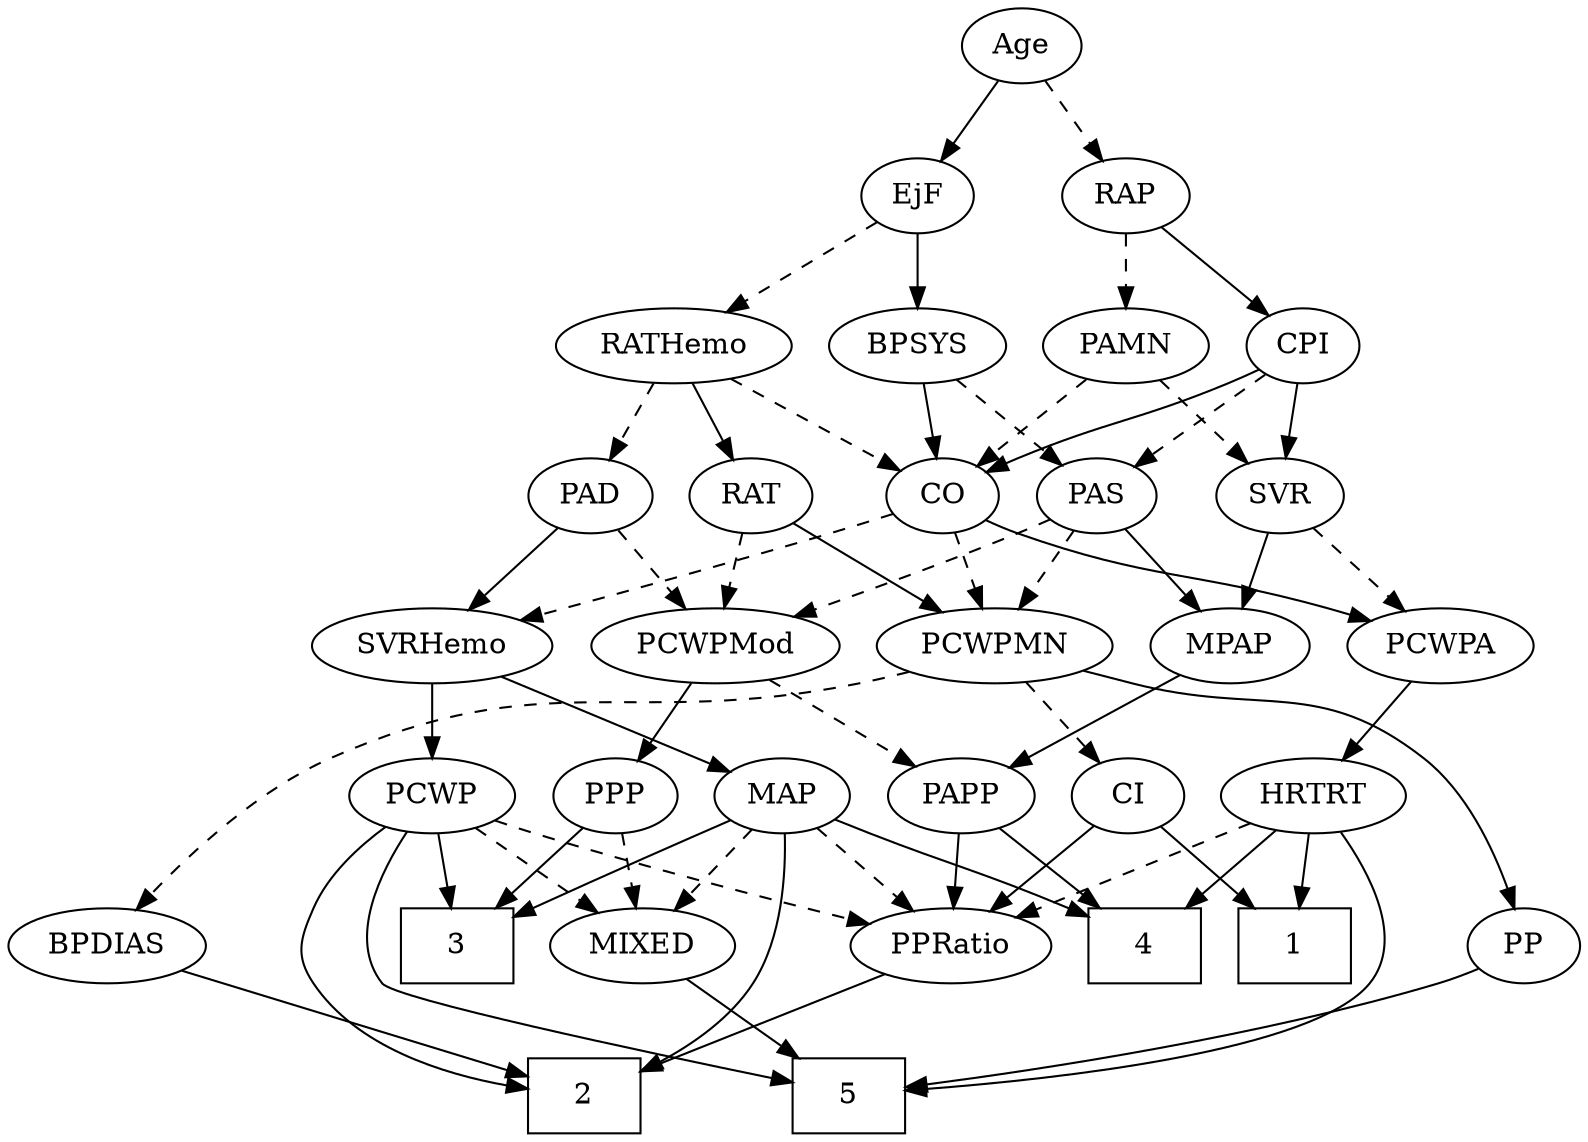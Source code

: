 strict digraph {
	graph [bb="0,0,720.25,540"];
	node [label="\N"];
	1	[height=0.5,
		pos="583.25,90",
		shape=box,
		width=0.75];
	2	[height=0.5,
		pos="261.25,18",
		shape=box,
		width=0.75];
	3	[height=0.5,
		pos="205.25,90",
		shape=box,
		width=0.75];
	4	[height=0.5,
		pos="511.25,90",
		shape=box,
		width=0.75];
	5	[height=0.5,
		pos="386.25,18",
		shape=box,
		width=0.75];
	Age	[height=0.5,
		pos="458.25,522",
		width=0.75];
	EjF	[height=0.5,
		pos="417.25,450",
		width=0.75];
	Age -> EjF	[pos="e,426.7,467.15 448.74,504.76 443.72,496.19 437.45,485.49 431.83,475.9",
		style=solid];
	RAP	[height=0.5,
		pos="500.25,450",
		width=0.77632];
	Age -> RAP	[pos="e,490.46,467.31 467.78,505.12 472.91,496.56 479.37,485.8 485.17,476.13",
		style=dashed];
	BPSYS	[height=0.5,
		pos="417.25,378",
		width=1.0471];
	EjF -> BPSYS	[pos="e,417.25,396.1 417.25,431.7 417.25,423.98 417.25,414.71 417.25,406.11",
		style=solid];
	RATHemo	[height=0.5,
		pos="312.25,378",
		width=1.3721];
	EjF -> RATHemo	[pos="e,334.87,394.09 398.47,436.49 383.17,426.28 361.22,411.65 343.3,399.7",
		style=dashed];
	PAMN	[height=0.5,
		pos="581.25,378",
		width=1.011];
	RAP -> PAMN	[pos="e,563.87,394.01 516.25,435.17 527.63,425.34 543.14,411.93 556.15,400.69",
		style=dashed];
	CPI	[height=0.5,
		pos="500.25,378",
		width=0.75];
	RAP -> CPI	[pos="e,500.25,396.1 500.25,431.7 500.25,423.98 500.25,414.71 500.25,406.11",
		style=solid];
	MIXED	[height=0.5,
		pos="290.25,90",
		width=1.1193];
	MIXED -> 5	[pos="e,362.88,36.04 310.61,74.155 323.4,64.828 340.16,52.606 354.65,42.037",
		style=solid];
	MPAP	[height=0.5,
		pos="539.25,234",
		width=0.97491];
	PAPP	[height=0.5,
		pos="432.25,162",
		width=0.88464];
	MPAP -> PAPP	[pos="e,452.35,176.15 518.36,219.34 501.95,208.6 478.92,193.53 460.8,181.68",
		style=solid];
	CO	[height=0.5,
		pos="495.25,306",
		width=0.75];
	BPSYS -> CO	[pos="e,479.68,320.97 434.17,361.81 445.27,351.85 459.93,338.7 472.1,327.77",
		style=solid];
	PAS	[height=0.5,
		pos="423.25,306",
		width=0.75];
	BPSYS -> PAS	[pos="e,421.78,324.1 418.73,359.7 419.39,351.98 420.19,342.71 420.92,334.11",
		style=dashed];
	PAD	[height=0.5,
		pos="255.25,306",
		width=0.79437];
	PCWPMod	[height=0.5,
		pos="316.25,234",
		width=1.4443];
	PAD -> PCWPMod	[pos="e,301.76,251.63 268.48,289.81 276.22,280.93 286.18,269.5 294.99,259.39",
		style=dashed];
	SVRHemo	[height=0.5,
		pos="196.25,234",
		width=1.3902];
	PAD -> SVRHemo	[pos="e,210.26,251.63 242.44,289.81 234.96,280.93 225.33,269.5 216.8,259.39",
		style=solid];
	PCWPA	[height=0.5,
		pos="634.25,234",
		width=1.1555];
	CO -> PCWPA	[pos="e,608.07,248.18 516.06,294.52 537.91,283.51 572.67,266.01 598.85,252.82",
		style=solid];
	PCWPMN	[height=0.5,
		pos="436.25,234",
		width=1.3902];
	CO -> PCWPMN	[pos="e,450.26,251.63 482.44,289.81 474.96,280.93 465.33,269.5 456.8,259.39",
		style=dashed];
	CO -> SVRHemo	[pos="e,233.23,246.3 474.69,294.14 469.73,291.85 464.38,289.63 459.25,288 371.51,260.1 344.94,272.77 255.25,252 251.22,251.07 247.05,250.03 \
242.89,248.93",
		style=dashed];
	PAS -> MPAP	[pos="e,517.39,248.19 442.66,293.28 460.64,282.43 487.67,266.12 508.57,253.51",
		style=solid];
	PAS -> PCWPMod	[pos="e,339.52,250.23 404.61,292.81 389,282.59 366.37,267.79 347.93,255.73",
		style=dashed];
	PAS -> PCWPMN	[pos="e,433.04,252.28 426.39,288.05 427.82,280.35 429.56,271.03 431.16,262.36",
		style=dashed];
	PAMN -> CO	[pos="e,511.71,320.4 563.01,362.15 550.43,351.92 533.57,338.19 519.81,327",
		style=dashed];
	SVR	[height=0.5,
		pos="577.25,306",
		width=0.77632];
	PAMN -> SVR	[pos="e,578.22,324.1 580.26,359.7 579.82,351.98 579.29,342.71 578.8,334.11",
		style=dashed];
	RATHemo -> PAD	[pos="e,267.88,322.51 298.74,360.41 291.43,351.44 282.29,340.21 274.28,330.37",
		style=dashed];
	RATHemo -> CO	[pos="e,474.08,317.41 347.65,365.29 377.66,355.12 421.66,339.61 459.25,324 461.07,323.24 462.93,322.45 464.8,321.62",
		style=dashed];
	RAT	[height=0.5,
		pos="329.25,306",
		width=0.75827];
	RATHemo -> RAT	[pos="e,325.05,324.28 316.36,360.05 318.25,352.26 320.55,342.82 322.67,334.08",
		style=solid];
	CPI -> CO	[pos="e,496.47,324.1 499.01,359.7 498.46,351.98 497.8,342.71 497.18,334.11",
		style=solid];
	CPI -> PAS	[pos="e,438.54,320.91 484.66,362.83 473.63,352.81 458.66,339.19 446.25,327.92",
		style=dashed];
	CPI -> SVR	[pos="e,561.69,321.14 515.83,362.83 526.79,352.87 541.64,339.37 554,328.14",
		style=solid];
	RAT -> PCWPMod	[pos="e,319.45,252.28 326.1,288.05 324.67,280.35 322.94,271.03 321.33,262.36",
		style=dashed];
	RAT -> PCWPMN	[pos="e,412.97,250.23 347.88,292.81 363.49,282.59 386.12,267.79 404.57,255.73",
		style=solid];
	SVR -> MPAP	[pos="e,548.28,251.63 568.43,288.76 563.89,280.4 558.25,270.02 553.15,260.61",
		style=solid];
	SVR -> PCWPA	[pos="e,621.11,251.13 589.61,289.81 596.95,280.8 606.42,269.18 614.74,258.95",
		style=dashed];
	PPP	[height=0.5,
		pos="276.25,162",
		width=0.75];
	PCWPMod -> PPP	[pos="e,285.56,179.31 306.56,216.05 301.78,207.68 295.91,197.4 290.61,188.13",
		style=solid];
	PCWPMod -> PAPP	[pos="e,411.28,175.65 341.13,217.98 359.18,207.09 383.65,192.32 402.69,180.83",
		style=dashed];
	HRTRT	[height=0.5,
		pos="594.25,162",
		width=1.1013];
	PCWPA -> HRTRT	[pos="e,603.94,179.96 624.77,216.41 620.05,208.16 614.25,198.01 608.98,188.78",
		style=solid];
	BPDIAS	[height=0.5,
		pos="42.246,90",
		width=1.1735];
	PCWPMN -> BPDIAS	[pos="e,56.858,107.19 399.6,221.69 392.24,219.63 384.53,217.63 377.25,216 278.41,193.94 244.74,221.24 152.25,180 117.48,164.5 84.495,135.15 \
63.876,114.4",
		style=dashed];
	PP	[height=0.5,
		pos="693.25,90",
		width=0.75];
	PCWPMN -> PP	[pos="e,688.36,107.86 473.63,221.97 480.79,219.93 488.24,217.86 495.25,216 560.67,198.62 589.3,220.9 643.25,180 663.9,164.34 677.28,137.51 \
684.95,117.4",
		style=solid];
	CI	[height=0.5,
		pos="509.25,162",
		width=0.75];
	PCWPMN -> CI	[pos="e,494.39,177.25 453.18,216.76 463.21,207.14 476.04,194.84 486.9,184.43",
		style=dashed];
	MAP	[height=0.5,
		pos="352.25,162",
		width=0.84854];
	SVRHemo -> MAP	[pos="e,328.38,173.71 226.32,219.5 252.94,207.56 291.7,190.17 319.17,177.84",
		style=solid];
	PCWP	[height=0.5,
		pos="196.25,162",
		width=0.97491];
	SVRHemo -> PCWP	[pos="e,196.25,180.1 196.25,215.7 196.25,207.98 196.25,198.71 196.25,190.11",
		style=solid];
	BPDIAS -> 2	[pos="e,234.12,27.671 75.033,78.52 115.05,65.73 182.53,44.16 224.33,30.799",
		style=solid];
	MAP -> 2	[pos="e,288.42,30.387 353.66,143.88 354.39,124.87 353,93.969 339.25,72 329.29,56.109 312.64,43.829 297.26,35.11",
		style=solid];
	MAP -> 3	[pos="e,232.29,103.88 329.28,150.06 305.8,138.88 269,121.36 241.57,108.3",
		style=solid];
	MAP -> 4	[pos="e,484.17,103.92 376.16,150.55 381.14,148.38 386.36,146.11 391.25,144 425.91,129.02 436.71,125.19 474.99,108.04",
		style=solid];
	MAP -> MIXED	[pos="e,304.54,107.13 338.79,145.81 330.73,136.71 320.31,124.95 311.19,114.65",
		style=dashed];
	PPRatio	[height=0.5,
		pos="426.25,90",
		width=1.1013];
	MAP -> PPRatio	[pos="e,409.81,106.55 367.94,146.15 377.94,136.7 391.08,124.26 402.36,113.6",
		style=dashed];
	PP -> 5	[pos="e,413.48,22.621 671.41,79.014 665.29,76.476 658.59,73.926 652.25,72 572.37,47.739 475.55,31.663 423.57,24.07",
		style=solid];
	PPP -> 3	[pos="e,222.7,108.2 261.54,146.5 252.45,137.54 240.56,125.81 230.05,115.45",
		style=solid];
	PPP -> MIXED	[pos="e,286.79,108.28 279.64,144.05 281.18,136.35 283.04,127.03 284.77,118.36",
		style=dashed];
	PPRatio -> 2	[pos="e,288.28,30.467 398.26,77.125 370.55,65.37 327.99,47.313 297.66,34.448",
		style=solid];
	PCWP -> 2	[pos="e,234.04,21.906 173.57,147.93 159.98,138.7 143.9,124.98 136.25,108 129.67,93.414 127.41,85.34 136.25,72 155.63,42.728 194.77,29.577 \
224.12,23.697",
		style=solid];
	PCWP -> 3	[pos="e,203.05,108.1 198.47,143.7 199.46,135.98 200.65,126.71 201.76,118.11",
		style=solid];
	PCWP -> 5	[pos="e,359.22,24.675 183.41,144.93 169.76,125.75 152.29,93.59 169.25,72 174.86,64.845 288.83,39.704 349.3,26.788",
		style=solid];
	PCWP -> MIXED	[pos="e,270.28,105.87 215.27,146.83 228.76,136.79 247.08,123.15 262.24,111.86",
		style=dashed];
	PCWP -> PPRatio	[pos="e,392.36,99.661 223.1,150.18 228.73,148.04 234.66,145.87 240.25,144 288.47,127.85 344.74,112.26 382.66,102.22",
		style=dashed];
	CI -> 1	[pos="e,565.16,108.11 524.22,146.83 533.83,137.75 546.55,125.71 557.73,115.14",
		style=solid];
	CI -> PPRatio	[pos="e,444.34,106.26 492.85,147.17 481.27,137.4 465.51,124.11 452.23,112.91",
		style=solid];
	PAPP -> 4	[pos="e,491.83,108.2 448.62,146.5 458.92,137.36 472.47,125.36 484.33,114.85",
		style=solid];
	PAPP -> PPRatio	[pos="e,427.71,108.1 430.76,143.7 430.1,135.98 429.31,126.71 428.57,118.11",
		style=solid];
	HRTRT -> 1	[pos="e,585.93,108.1 591.53,143.7 590.31,135.98 588.86,126.71 587.51,118.11",
		style=solid];
	HRTRT -> 4	[pos="e,531.55,108.13 576.24,145.81 565.44,136.71 551.49,124.94 539.28,114.64",
		style=solid];
	HRTRT -> 5	[pos="e,413.61,21.059 606.58,144.84 619.66,125.58 636.27,93.325 619.25,72 595.2,41.871 483.28,27.555 423.74,21.971",
		style=solid];
	HRTRT -> PPRatio	[pos="e,454.46,102.75 566.13,149.28 538.14,137.62 495.02,119.65 464.05,106.75",
		style=dashed];
}
